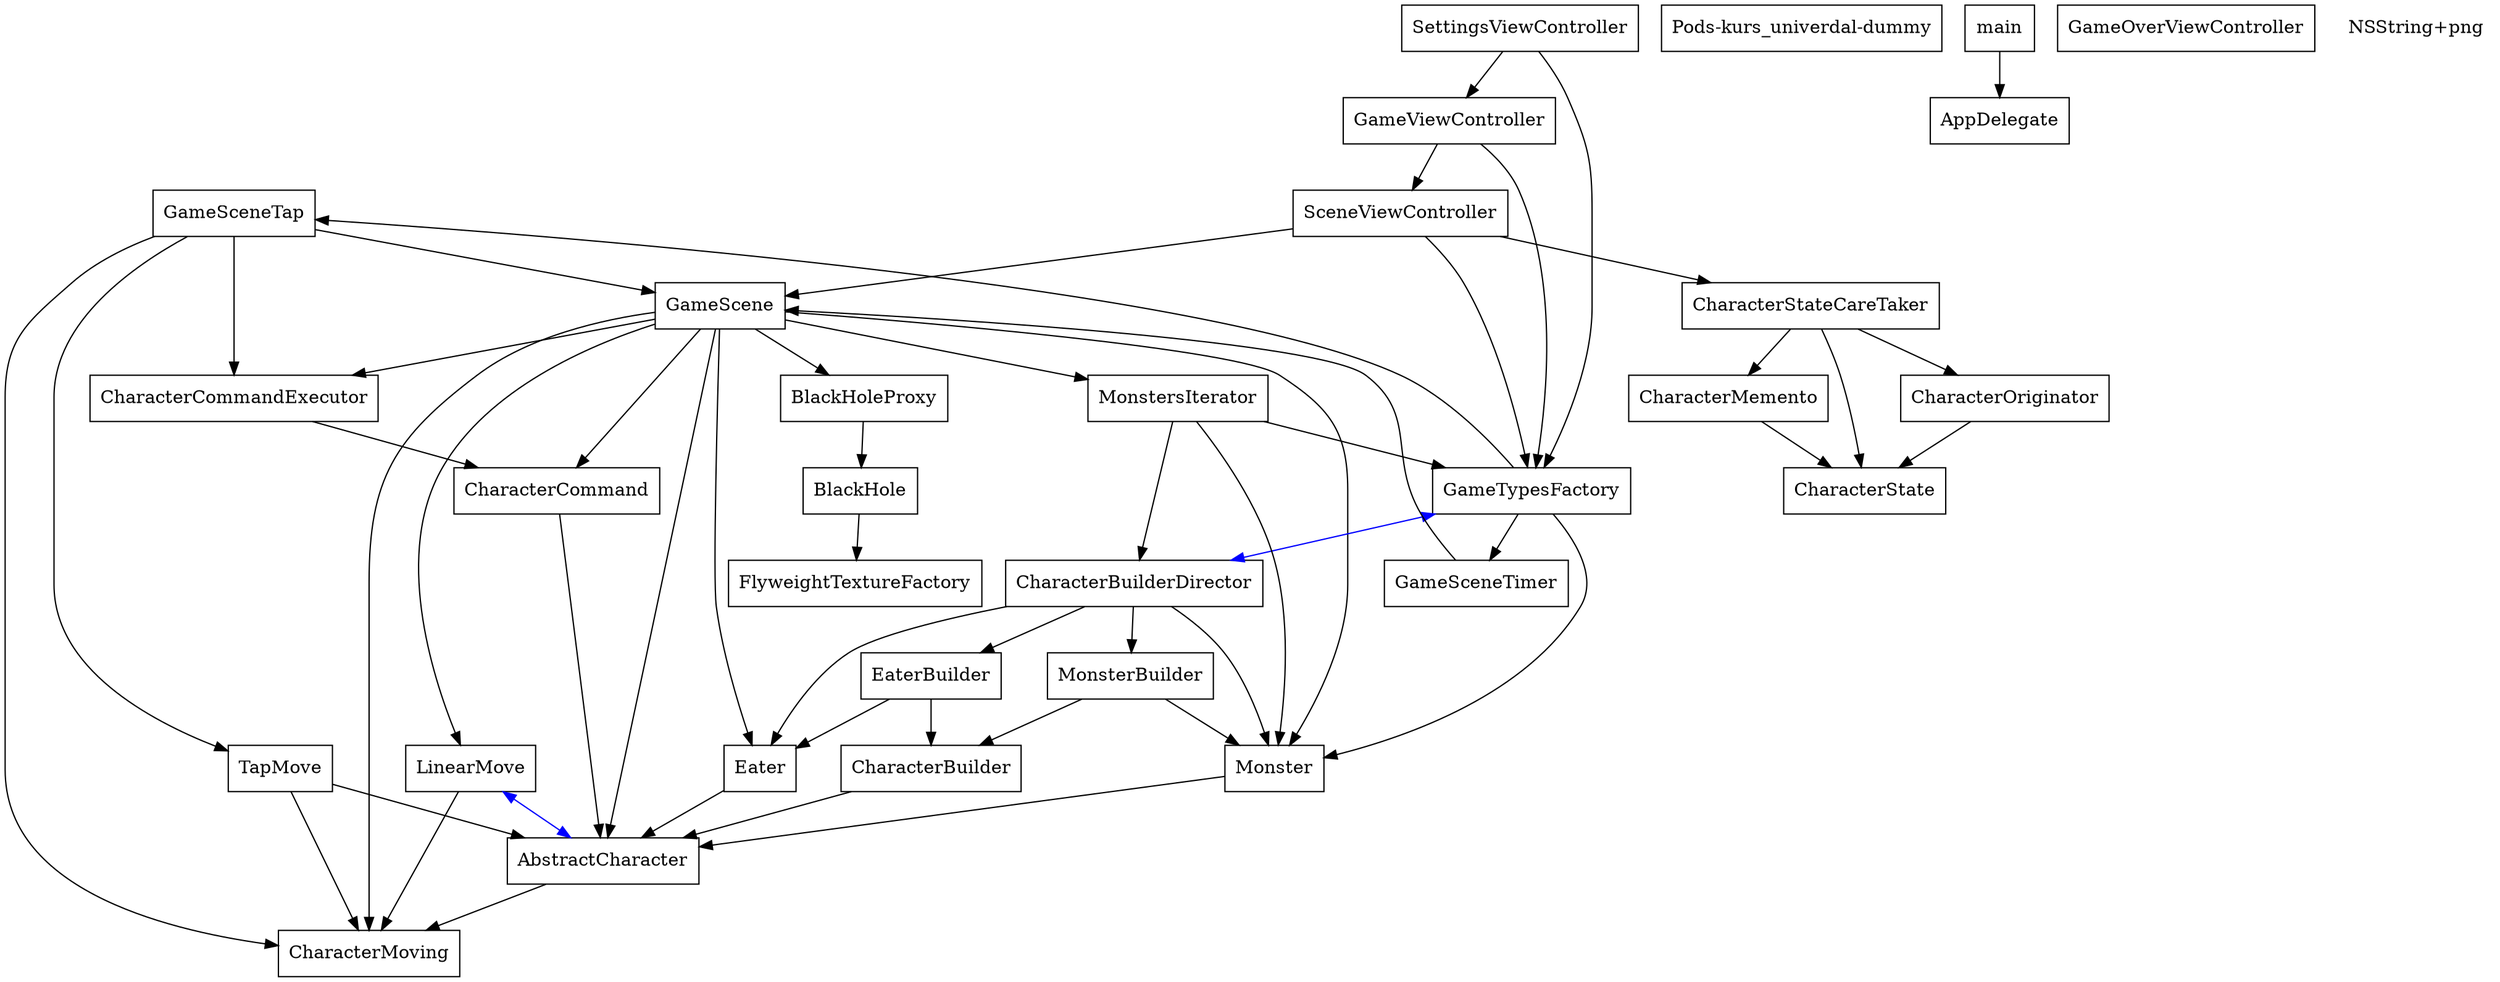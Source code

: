 digraph G {
	node [shape=box];
	"EaterBuilder" -> "CharacterBuilder";
	"EaterBuilder" -> "Eater";
	"TapMove" -> "AbstractCharacter";
	"TapMove" -> "CharacterMoving";
	"CharacterState" -> {};
	"CharacterStateCareTaker" -> "CharacterOriginator";
	"CharacterStateCareTaker" -> "CharacterState";
	"CharacterStateCareTaker" -> "CharacterMemento";
	"SceneViewController" -> "GameScene";
	"SceneViewController" -> "GameTypesFactory";
	"SceneViewController" -> "CharacterStateCareTaker";
	"CharacterMemento" -> "CharacterState";
	"CharacterMoving" -> {};
	"Monster" -> "AbstractCharacter";
	"BlackHoleProxy" -> "BlackHole";
	"FlyweightTextureFactory" -> {};
	"Eater" -> "AbstractCharacter";
	"CharacterCommand" -> "AbstractCharacter";
	"GameSceneTap" -> "CharacterCommandExecutor";
	"GameSceneTap" -> "TapMove";
	"GameSceneTap" -> "CharacterMoving";
	"GameSceneTap" -> "GameScene";
	"Pods-kurs_univerdal-dummy" -> {};
	"main" -> "AppDelegate";
	"GameViewController" -> "SceneViewController";
	"GameViewController" -> "GameTypesFactory";
	"BlackHole" -> "FlyweightTextureFactory";
	"AppDelegate" -> {};
	"LinearMove" -> "CharacterMoving";
	"GameTypesFactory" -> "Monster";
	"GameTypesFactory" -> "GameSceneTap";
	"GameTypesFactory" -> "GameSceneTimer";
	"AbstractCharacter" -> "CharacterMoving";
	"MonsterBuilder" -> "CharacterBuilder";
	"MonsterBuilder" -> "Monster";
	"SettingsViewController" -> "GameTypesFactory";
	"SettingsViewController" -> "GameViewController";
	"GameOverViewController" -> {};
	"CharacterBuilder" -> "AbstractCharacter";
	"CharacterOriginator" -> "CharacterState";
	"CharacterBuilderDirector" -> "MonsterBuilder";
	"CharacterBuilderDirector" -> "EaterBuilder";
	"CharacterBuilderDirector" -> "Monster";
	"CharacterBuilderDirector" -> "Eater";
	"MonstersIterator" -> "CharacterBuilderDirector";
	"MonstersIterator" -> "GameTypesFactory";
	"MonstersIterator" -> "Monster";
	"CharacterCommandExecutor" -> "CharacterCommand";
	"GameScene" -> "CharacterMoving";
	"GameScene" -> "Monster";
	"GameScene" -> "MonstersIterator";
	"GameScene" -> "Eater";
	"GameScene" -> "BlackHoleProxy";
	"GameScene" -> "LinearMove";
	"GameScene" -> "CharacterCommandExecutor";
	"GameScene" -> "CharacterCommand";
	"GameScene" -> "AbstractCharacter";
	"GameSceneTimer" -> "GameScene";
	
	
	edge [color=blue, dir=both];
	"GameTypesFactory" -> "CharacterBuilderDirector";
	"LinearMove" -> "AbstractCharacter";
	
	edge [color=black];
	node [shape=plaintext];
	"Categories" [label="NSString+png"];
}

